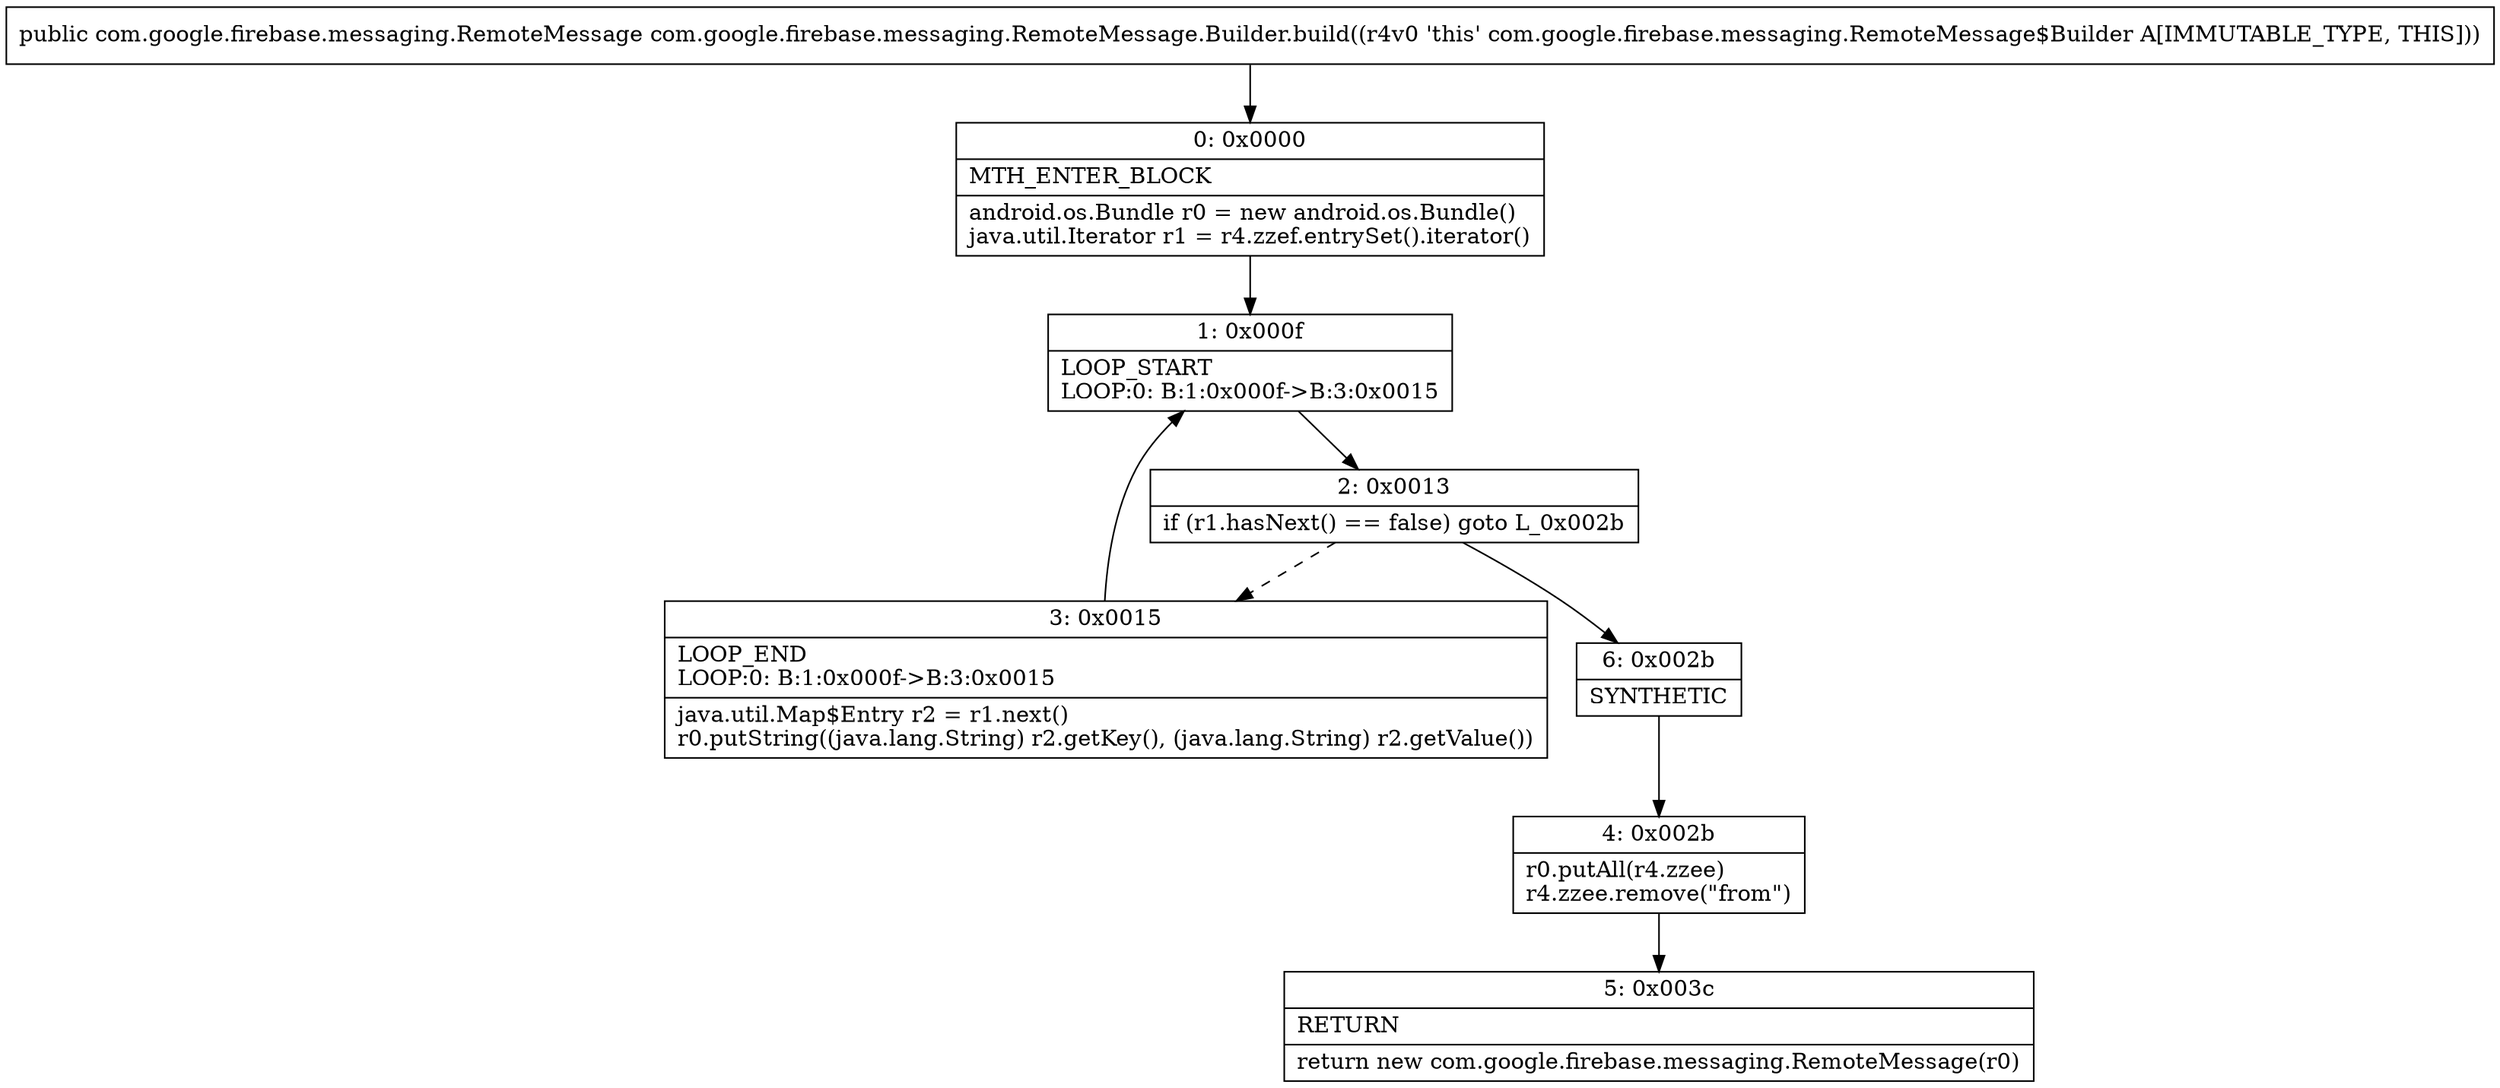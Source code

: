 digraph "CFG forcom.google.firebase.messaging.RemoteMessage.Builder.build()Lcom\/google\/firebase\/messaging\/RemoteMessage;" {
Node_0 [shape=record,label="{0\:\ 0x0000|MTH_ENTER_BLOCK\l|android.os.Bundle r0 = new android.os.Bundle()\ljava.util.Iterator r1 = r4.zzef.entrySet().iterator()\l}"];
Node_1 [shape=record,label="{1\:\ 0x000f|LOOP_START\lLOOP:0: B:1:0x000f\-\>B:3:0x0015\l}"];
Node_2 [shape=record,label="{2\:\ 0x0013|if (r1.hasNext() == false) goto L_0x002b\l}"];
Node_3 [shape=record,label="{3\:\ 0x0015|LOOP_END\lLOOP:0: B:1:0x000f\-\>B:3:0x0015\l|java.util.Map$Entry r2 = r1.next()\lr0.putString((java.lang.String) r2.getKey(), (java.lang.String) r2.getValue())\l}"];
Node_4 [shape=record,label="{4\:\ 0x002b|r0.putAll(r4.zzee)\lr4.zzee.remove(\"from\")\l}"];
Node_5 [shape=record,label="{5\:\ 0x003c|RETURN\l|return new com.google.firebase.messaging.RemoteMessage(r0)\l}"];
Node_6 [shape=record,label="{6\:\ 0x002b|SYNTHETIC\l}"];
MethodNode[shape=record,label="{public com.google.firebase.messaging.RemoteMessage com.google.firebase.messaging.RemoteMessage.Builder.build((r4v0 'this' com.google.firebase.messaging.RemoteMessage$Builder A[IMMUTABLE_TYPE, THIS])) }"];
MethodNode -> Node_0;
Node_0 -> Node_1;
Node_1 -> Node_2;
Node_2 -> Node_3[style=dashed];
Node_2 -> Node_6;
Node_3 -> Node_1;
Node_4 -> Node_5;
Node_6 -> Node_4;
}

